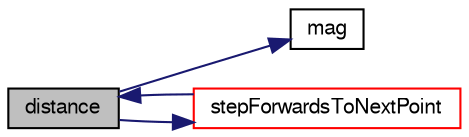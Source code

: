 digraph "distance"
{
  bgcolor="transparent";
  edge [fontname="FreeSans",fontsize="10",labelfontname="FreeSans",labelfontsize="10"];
  node [fontname="FreeSans",fontsize="10",shape=record];
  rankdir="LR";
  Node77821 [label="distance",height=0.2,width=0.4,color="black", fillcolor="grey75", style="filled", fontcolor="black"];
  Node77821 -> Node77822 [color="midnightblue",fontsize="10",style="solid",fontname="FreeSans"];
  Node77822 [label="mag",height=0.2,width=0.4,color="black",URL="$a21124.html#a929da2a3fdcf3dacbbe0487d3a330dae"];
  Node77821 -> Node77823 [color="midnightblue",fontsize="10",style="solid",fontname="FreeSans"];
  Node77823 [label="stepForwardsToNextPoint",height=0.2,width=0.4,color="red",URL="$a21124.html#af4d31a25cf140f175475f9115eba0c96"];
  Node77823 -> Node77821 [color="midnightblue",fontsize="10",style="solid",fontname="FreeSans"];
}
